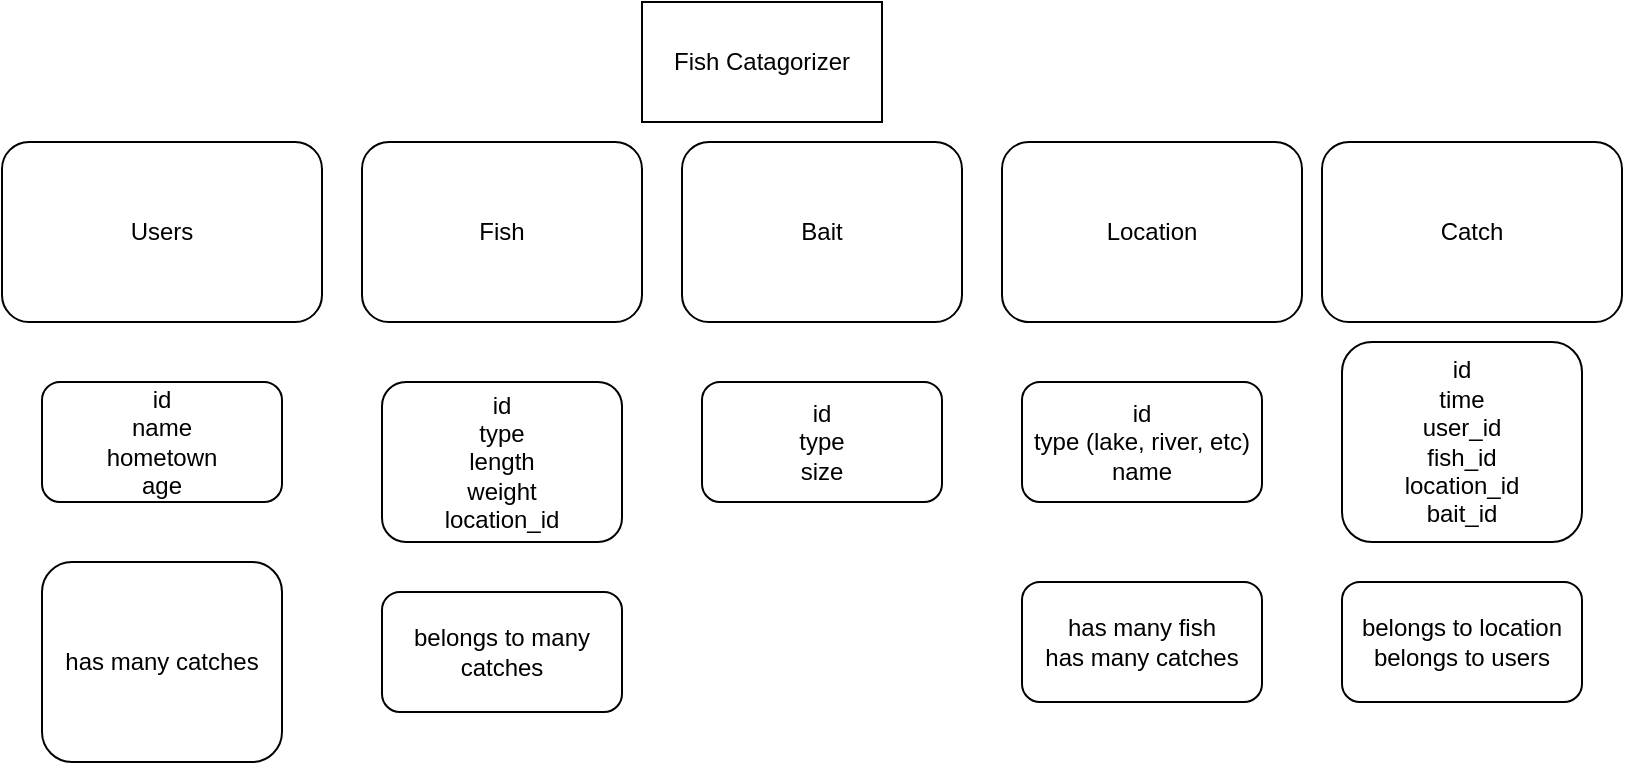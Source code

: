 <mxfile version="14.7.9" type="device"><diagram id="lgz4v8sYmB59KED7AU_I" name="Page-1"><mxGraphModel dx="946" dy="1632" grid="1" gridSize="10" guides="1" tooltips="1" connect="1" arrows="1" fold="1" page="1" pageScale="1" pageWidth="850" pageHeight="1100" math="0" shadow="0"><root><mxCell id="0"/><mxCell id="1" parent="0"/><mxCell id="5Me_7ZfGOBjiiZaF2lF3-1" value="Fish Catagorizer" style="rounded=0;whiteSpace=wrap;html=1;" vertex="1" parent="1"><mxGeometry x="360" y="-1090" width="120" height="60" as="geometry"/></mxCell><mxCell id="5Me_7ZfGOBjiiZaF2lF3-23" value="Users" style="rounded=1;whiteSpace=wrap;html=1;" vertex="1" parent="1"><mxGeometry x="40" y="-1020" width="160" height="90" as="geometry"/></mxCell><mxCell id="5Me_7ZfGOBjiiZaF2lF3-24" value="Fish" style="rounded=1;whiteSpace=wrap;html=1;" vertex="1" parent="1"><mxGeometry x="220" y="-1020" width="140" height="90" as="geometry"/></mxCell><mxCell id="5Me_7ZfGOBjiiZaF2lF3-26" value="Location" style="rounded=1;whiteSpace=wrap;html=1;" vertex="1" parent="1"><mxGeometry x="540" y="-1020" width="150" height="90" as="geometry"/></mxCell><mxCell id="5Me_7ZfGOBjiiZaF2lF3-27" value="Bait" style="rounded=1;whiteSpace=wrap;html=1;" vertex="1" parent="1"><mxGeometry x="380" y="-1020" width="140" height="90" as="geometry"/></mxCell><mxCell id="5Me_7ZfGOBjiiZaF2lF3-33" value="id&lt;br&gt;name&lt;br&gt;hometown&lt;br&gt;age" style="rounded=1;whiteSpace=wrap;html=1;" vertex="1" parent="1"><mxGeometry x="60" y="-900" width="120" height="60" as="geometry"/></mxCell><mxCell id="5Me_7ZfGOBjiiZaF2lF3-34" value="id&lt;br&gt;type&lt;br&gt;length&lt;br&gt;weight&lt;br&gt;location_id" style="rounded=1;whiteSpace=wrap;html=1;" vertex="1" parent="1"><mxGeometry x="230" y="-900" width="120" height="80" as="geometry"/></mxCell><mxCell id="5Me_7ZfGOBjiiZaF2lF3-35" value="id&lt;br&gt;type&lt;br&gt;size" style="rounded=1;whiteSpace=wrap;html=1;" vertex="1" parent="1"><mxGeometry x="390" y="-900" width="120" height="60" as="geometry"/></mxCell><mxCell id="5Me_7ZfGOBjiiZaF2lF3-36" value="id&lt;br&gt;type (lake, river, etc)&lt;br&gt;name" style="rounded=1;whiteSpace=wrap;html=1;" vertex="1" parent="1"><mxGeometry x="550" y="-900" width="120" height="60" as="geometry"/></mxCell><mxCell id="5Me_7ZfGOBjiiZaF2lF3-37" value="Catch" style="rounded=1;whiteSpace=wrap;html=1;" vertex="1" parent="1"><mxGeometry x="700" y="-1020" width="150" height="90" as="geometry"/></mxCell><mxCell id="5Me_7ZfGOBjiiZaF2lF3-38" value="id&lt;br&gt;time&lt;br&gt;user_id&lt;br&gt;fish_id&lt;br&gt;location_id&lt;br&gt;bait_id" style="rounded=1;whiteSpace=wrap;html=1;" vertex="1" parent="1"><mxGeometry x="710" y="-920" width="120" height="100" as="geometry"/></mxCell><mxCell id="5Me_7ZfGOBjiiZaF2lF3-39" value="has many catches" style="rounded=1;whiteSpace=wrap;html=1;" vertex="1" parent="1"><mxGeometry x="60" y="-810" width="120" height="100" as="geometry"/></mxCell><mxCell id="5Me_7ZfGOBjiiZaF2lF3-40" value="has many fish&lt;br&gt;has many catches" style="rounded=1;whiteSpace=wrap;html=1;" vertex="1" parent="1"><mxGeometry x="550" y="-800" width="120" height="60" as="geometry"/></mxCell><mxCell id="5Me_7ZfGOBjiiZaF2lF3-41" value="belongs to location&lt;br&gt;belongs to users" style="rounded=1;whiteSpace=wrap;html=1;" vertex="1" parent="1"><mxGeometry x="710" y="-800" width="120" height="60" as="geometry"/></mxCell><mxCell id="5Me_7ZfGOBjiiZaF2lF3-42" value="belongs to many catches" style="rounded=1;whiteSpace=wrap;html=1;" vertex="1" parent="1"><mxGeometry x="230" y="-795" width="120" height="60" as="geometry"/></mxCell></root></mxGraphModel></diagram></mxfile>